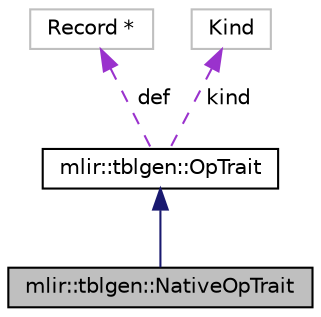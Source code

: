 digraph "mlir::tblgen::NativeOpTrait"
{
  bgcolor="transparent";
  edge [fontname="Helvetica",fontsize="10",labelfontname="Helvetica",labelfontsize="10"];
  node [fontname="Helvetica",fontsize="10",shape=record];
  Node2 [label="mlir::tblgen::NativeOpTrait",height=0.2,width=0.4,color="black", fillcolor="grey75", style="filled", fontcolor="black"];
  Node3 -> Node2 [dir="back",color="midnightblue",fontsize="10",style="solid",fontname="Helvetica"];
  Node3 [label="mlir::tblgen::OpTrait",height=0.2,width=0.4,color="black",URL="$classmlir_1_1tblgen_1_1OpTrait.html"];
  Node4 -> Node3 [dir="back",color="darkorchid3",fontsize="10",style="dashed",label=" def" ,fontname="Helvetica"];
  Node4 [label="Record *",height=0.2,width=0.4,color="grey75"];
  Node5 -> Node3 [dir="back",color="darkorchid3",fontsize="10",style="dashed",label=" kind" ,fontname="Helvetica"];
  Node5 [label="Kind",height=0.2,width=0.4,color="grey75"];
}
